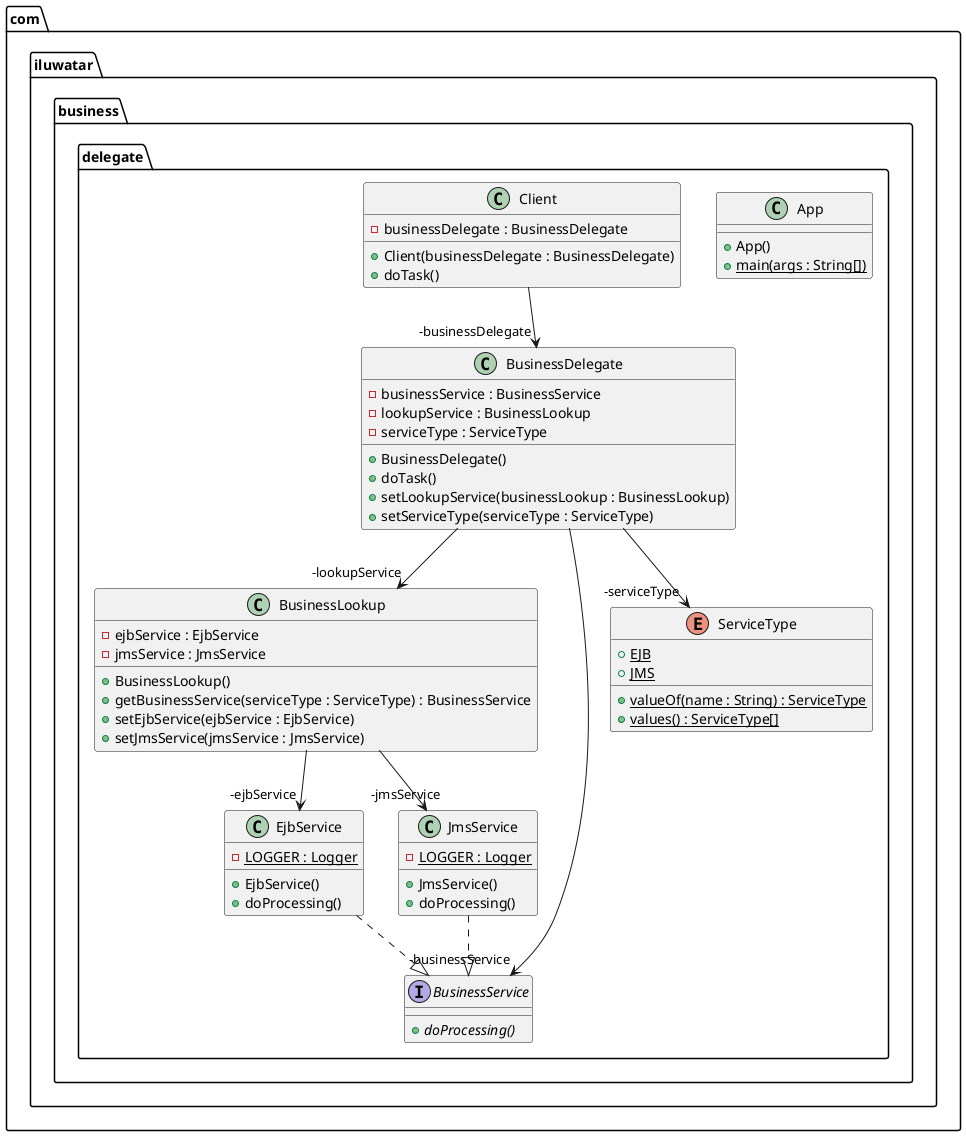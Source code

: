 @startuml
package com.iluwatar.business.delegate {
  class App {
    + App()
    + main(args : String[]) {static}
  }
  class BusinessDelegate {
    - businessService : BusinessService
    - lookupService : BusinessLookup
    - serviceType : ServiceType
    + BusinessDelegate()
    + doTask()
    + setLookupService(businessLookup : BusinessLookup)
    + setServiceType(serviceType : ServiceType)
  }
  class BusinessLookup {
    - ejbService : EjbService
    - jmsService : JmsService
    + BusinessLookup()
    + getBusinessService(serviceType : ServiceType) : BusinessService
    + setEjbService(ejbService : EjbService)
    + setJmsService(jmsService : JmsService)
  }
  interface BusinessService {
    + doProcessing() {abstract}
  }
  class Client {
    - businessDelegate : BusinessDelegate
    + Client(businessDelegate : BusinessDelegate)
    + doTask()
  }
  class EjbService {
    - LOGGER : Logger {static}
    + EjbService()
    + doProcessing()
  }
  class JmsService {
    - LOGGER : Logger {static}
    + JmsService()
    + doProcessing()
  }
  enum ServiceType {
    + EJB {static}
    + JMS {static}
    + valueOf(name : String) : ServiceType {static}
    + values() : ServiceType[] {static}
  }
}
BusinessLookup -->  "-ejbService" EjbService
BusinessDelegate -->  "-serviceType" ServiceType
Client -->  "-businessDelegate" BusinessDelegate
BusinessDelegate -->  "-businessService" BusinessService
BusinessDelegate -->  "-lookupService" BusinessLookup
BusinessLookup -->  "-jmsService" JmsService
EjbService ..|> BusinessService 
JmsService ..|> BusinessService 
@enduml
